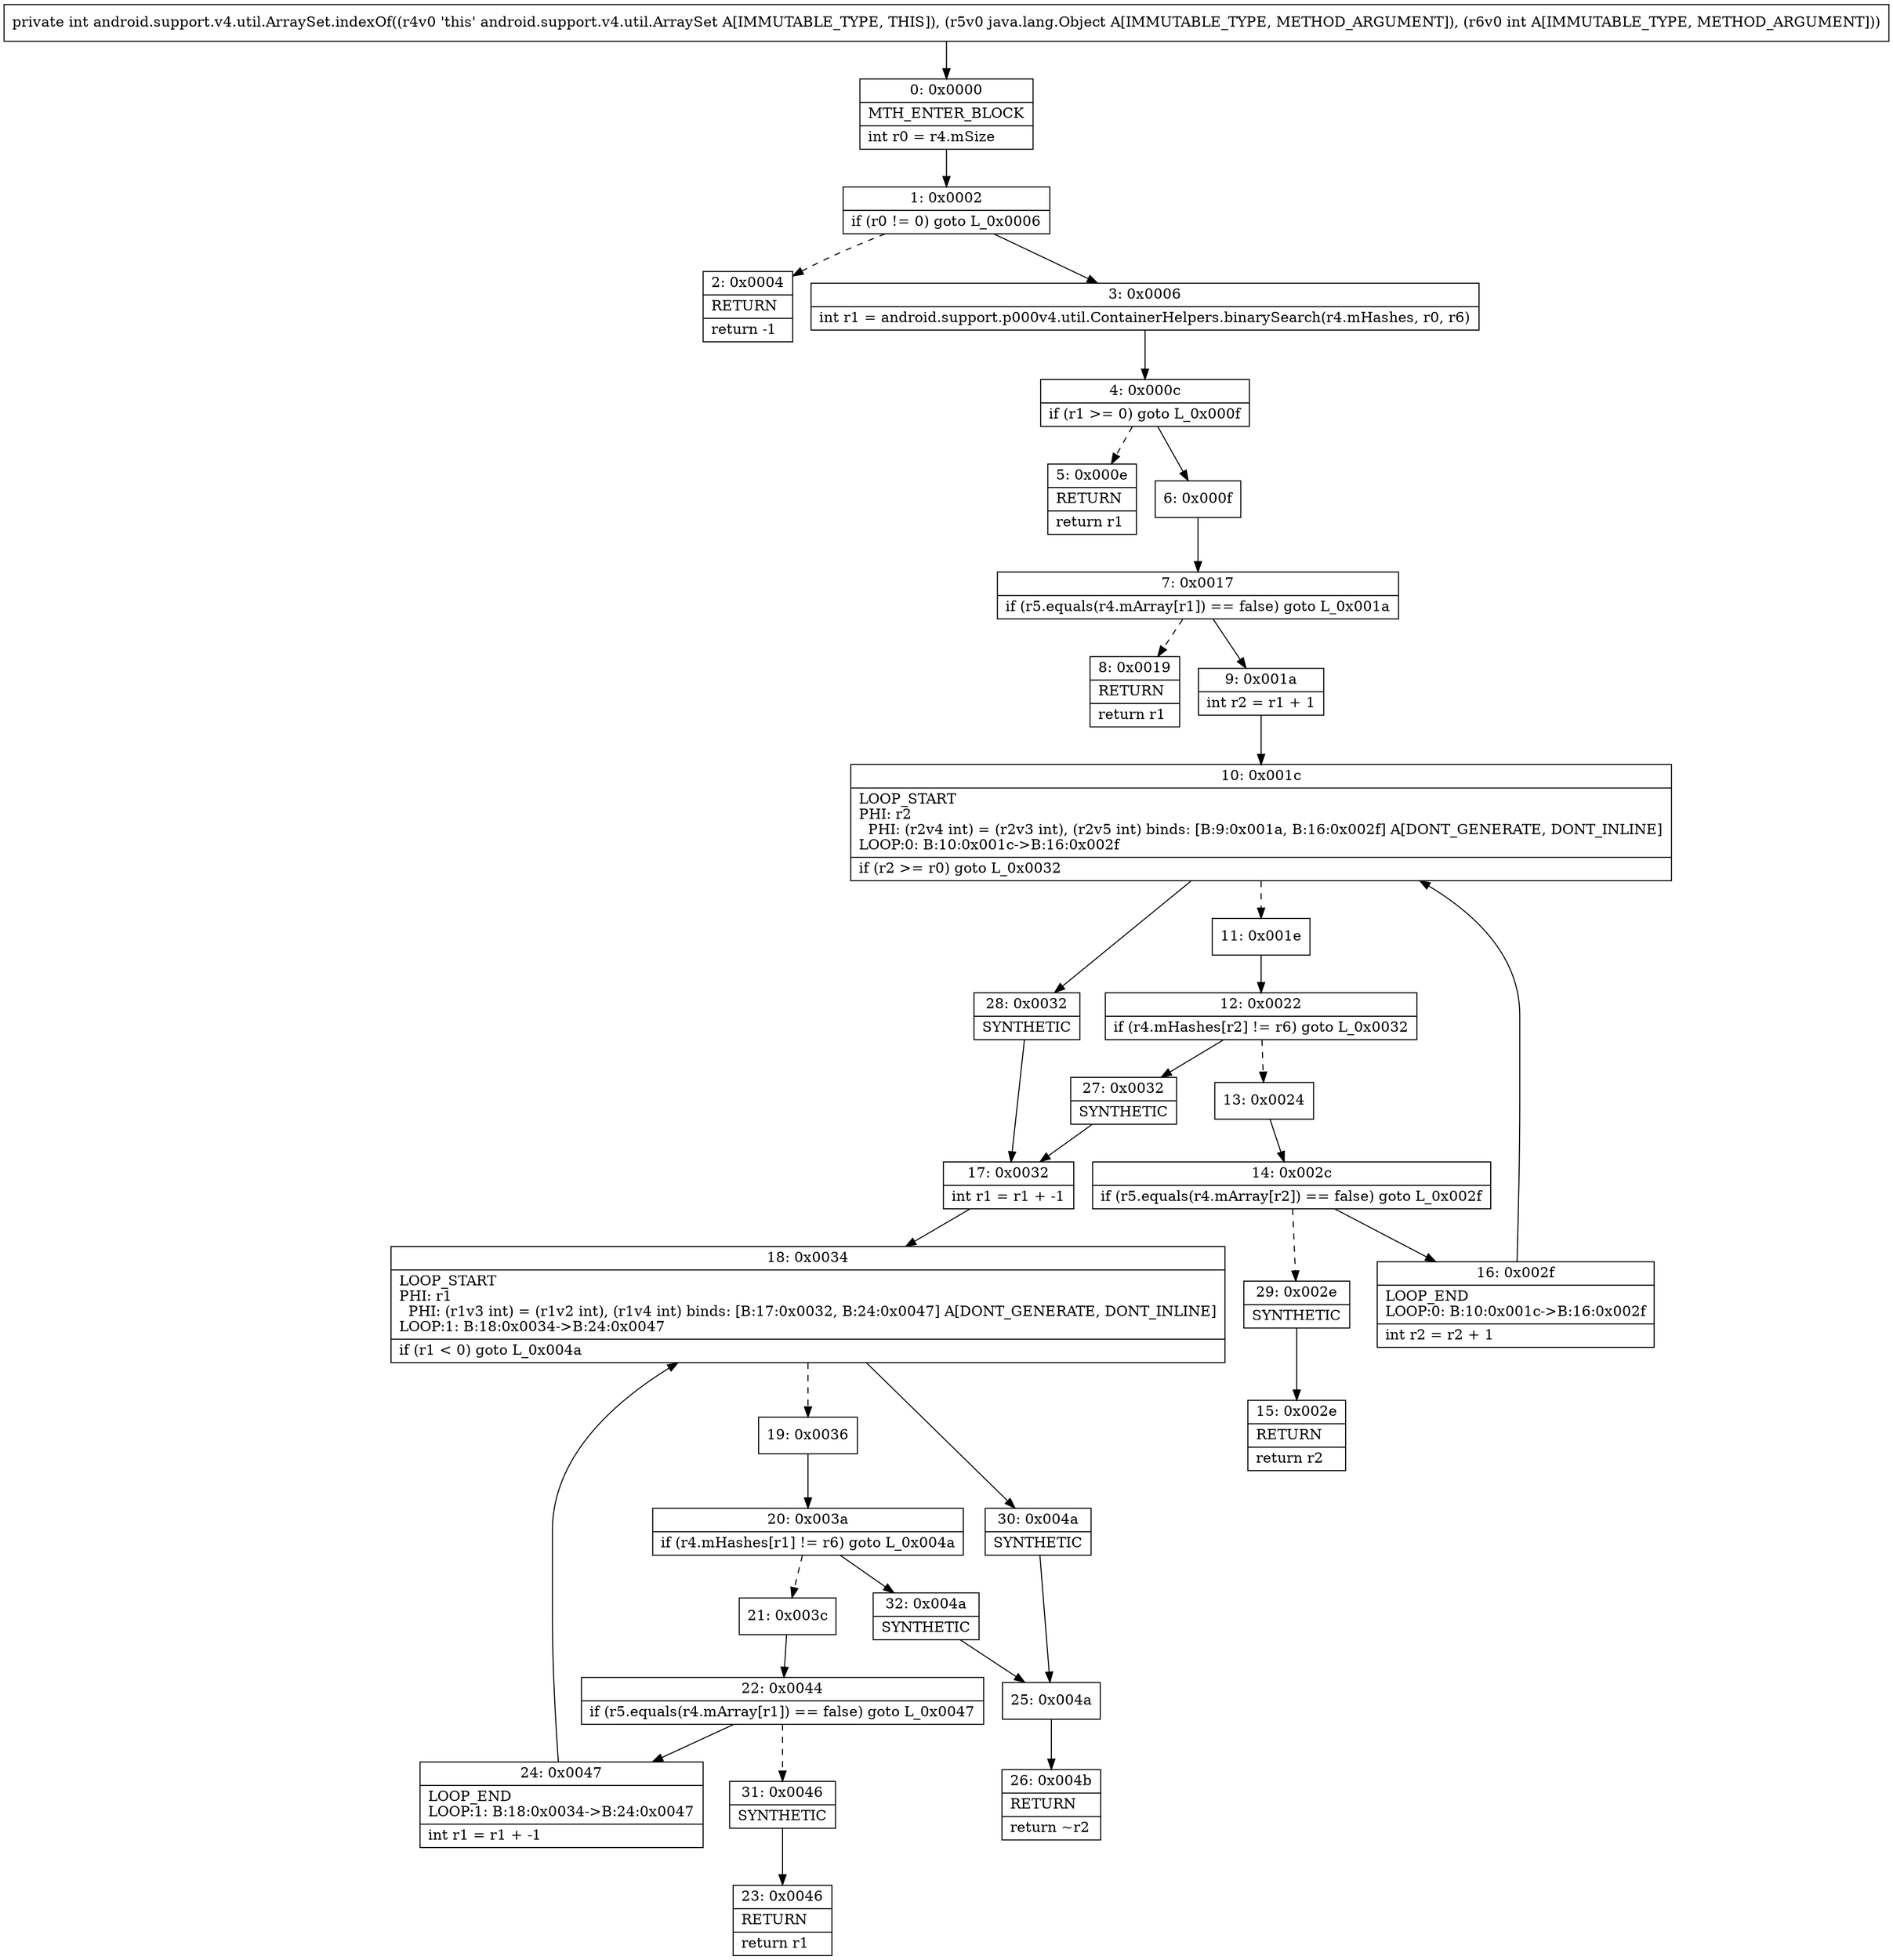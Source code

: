 digraph "CFG forandroid.support.v4.util.ArraySet.indexOf(Ljava\/lang\/Object;I)I" {
Node_0 [shape=record,label="{0\:\ 0x0000|MTH_ENTER_BLOCK\l|int r0 = r4.mSize\l}"];
Node_1 [shape=record,label="{1\:\ 0x0002|if (r0 != 0) goto L_0x0006\l}"];
Node_2 [shape=record,label="{2\:\ 0x0004|RETURN\l|return \-1\l}"];
Node_3 [shape=record,label="{3\:\ 0x0006|int r1 = android.support.p000v4.util.ContainerHelpers.binarySearch(r4.mHashes, r0, r6)\l}"];
Node_4 [shape=record,label="{4\:\ 0x000c|if (r1 \>= 0) goto L_0x000f\l}"];
Node_5 [shape=record,label="{5\:\ 0x000e|RETURN\l|return r1\l}"];
Node_6 [shape=record,label="{6\:\ 0x000f}"];
Node_7 [shape=record,label="{7\:\ 0x0017|if (r5.equals(r4.mArray[r1]) == false) goto L_0x001a\l}"];
Node_8 [shape=record,label="{8\:\ 0x0019|RETURN\l|return r1\l}"];
Node_9 [shape=record,label="{9\:\ 0x001a|int r2 = r1 + 1\l}"];
Node_10 [shape=record,label="{10\:\ 0x001c|LOOP_START\lPHI: r2 \l  PHI: (r2v4 int) = (r2v3 int), (r2v5 int) binds: [B:9:0x001a, B:16:0x002f] A[DONT_GENERATE, DONT_INLINE]\lLOOP:0: B:10:0x001c\-\>B:16:0x002f\l|if (r2 \>= r0) goto L_0x0032\l}"];
Node_11 [shape=record,label="{11\:\ 0x001e}"];
Node_12 [shape=record,label="{12\:\ 0x0022|if (r4.mHashes[r2] != r6) goto L_0x0032\l}"];
Node_13 [shape=record,label="{13\:\ 0x0024}"];
Node_14 [shape=record,label="{14\:\ 0x002c|if (r5.equals(r4.mArray[r2]) == false) goto L_0x002f\l}"];
Node_15 [shape=record,label="{15\:\ 0x002e|RETURN\l|return r2\l}"];
Node_16 [shape=record,label="{16\:\ 0x002f|LOOP_END\lLOOP:0: B:10:0x001c\-\>B:16:0x002f\l|int r2 = r2 + 1\l}"];
Node_17 [shape=record,label="{17\:\ 0x0032|int r1 = r1 + \-1\l}"];
Node_18 [shape=record,label="{18\:\ 0x0034|LOOP_START\lPHI: r1 \l  PHI: (r1v3 int) = (r1v2 int), (r1v4 int) binds: [B:17:0x0032, B:24:0x0047] A[DONT_GENERATE, DONT_INLINE]\lLOOP:1: B:18:0x0034\-\>B:24:0x0047\l|if (r1 \< 0) goto L_0x004a\l}"];
Node_19 [shape=record,label="{19\:\ 0x0036}"];
Node_20 [shape=record,label="{20\:\ 0x003a|if (r4.mHashes[r1] != r6) goto L_0x004a\l}"];
Node_21 [shape=record,label="{21\:\ 0x003c}"];
Node_22 [shape=record,label="{22\:\ 0x0044|if (r5.equals(r4.mArray[r1]) == false) goto L_0x0047\l}"];
Node_23 [shape=record,label="{23\:\ 0x0046|RETURN\l|return r1\l}"];
Node_24 [shape=record,label="{24\:\ 0x0047|LOOP_END\lLOOP:1: B:18:0x0034\-\>B:24:0x0047\l|int r1 = r1 + \-1\l}"];
Node_25 [shape=record,label="{25\:\ 0x004a}"];
Node_26 [shape=record,label="{26\:\ 0x004b|RETURN\l|return ~r2\l}"];
Node_27 [shape=record,label="{27\:\ 0x0032|SYNTHETIC\l}"];
Node_28 [shape=record,label="{28\:\ 0x0032|SYNTHETIC\l}"];
Node_29 [shape=record,label="{29\:\ 0x002e|SYNTHETIC\l}"];
Node_30 [shape=record,label="{30\:\ 0x004a|SYNTHETIC\l}"];
Node_31 [shape=record,label="{31\:\ 0x0046|SYNTHETIC\l}"];
Node_32 [shape=record,label="{32\:\ 0x004a|SYNTHETIC\l}"];
MethodNode[shape=record,label="{private int android.support.v4.util.ArraySet.indexOf((r4v0 'this' android.support.v4.util.ArraySet A[IMMUTABLE_TYPE, THIS]), (r5v0 java.lang.Object A[IMMUTABLE_TYPE, METHOD_ARGUMENT]), (r6v0 int A[IMMUTABLE_TYPE, METHOD_ARGUMENT])) }"];
MethodNode -> Node_0;
Node_0 -> Node_1;
Node_1 -> Node_2[style=dashed];
Node_1 -> Node_3;
Node_3 -> Node_4;
Node_4 -> Node_5[style=dashed];
Node_4 -> Node_6;
Node_6 -> Node_7;
Node_7 -> Node_8[style=dashed];
Node_7 -> Node_9;
Node_9 -> Node_10;
Node_10 -> Node_11[style=dashed];
Node_10 -> Node_28;
Node_11 -> Node_12;
Node_12 -> Node_13[style=dashed];
Node_12 -> Node_27;
Node_13 -> Node_14;
Node_14 -> Node_16;
Node_14 -> Node_29[style=dashed];
Node_16 -> Node_10;
Node_17 -> Node_18;
Node_18 -> Node_19[style=dashed];
Node_18 -> Node_30;
Node_19 -> Node_20;
Node_20 -> Node_21[style=dashed];
Node_20 -> Node_32;
Node_21 -> Node_22;
Node_22 -> Node_24;
Node_22 -> Node_31[style=dashed];
Node_24 -> Node_18;
Node_25 -> Node_26;
Node_27 -> Node_17;
Node_28 -> Node_17;
Node_29 -> Node_15;
Node_30 -> Node_25;
Node_31 -> Node_23;
Node_32 -> Node_25;
}

